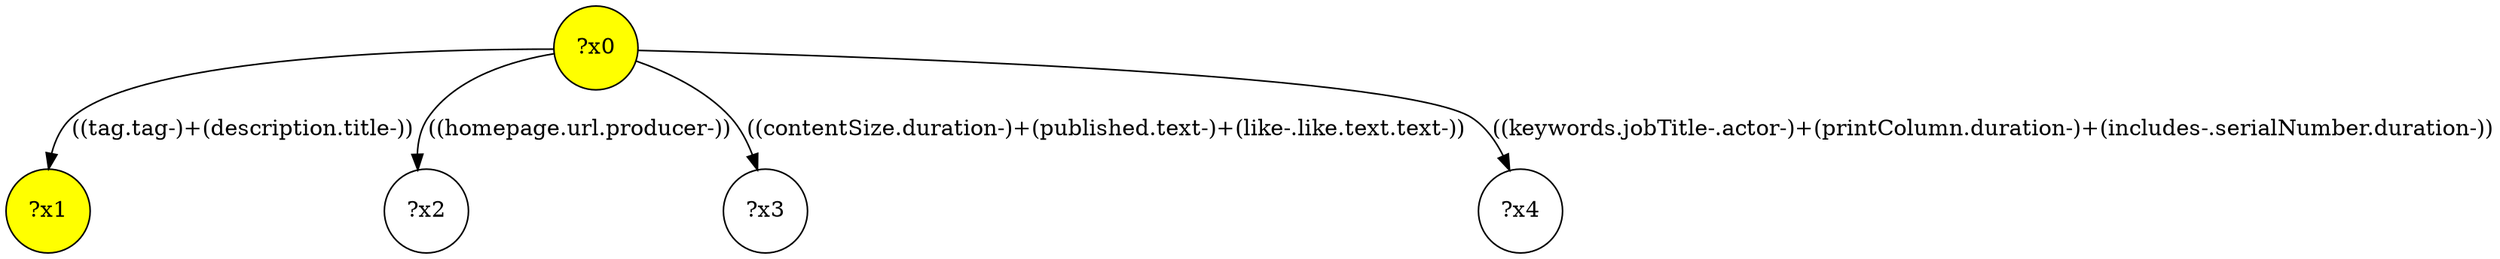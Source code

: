 digraph g {
	x0 [fillcolor="yellow", style="filled," shape=circle, label="?x0"];
	x1 [fillcolor="yellow", style="filled," shape=circle, label="?x1"];
	x0 -> x1 [label="((tag.tag-)+(description.title-))"];
	x2 [shape=circle, label="?x2"];
	x0 -> x2 [label="((homepage.url.producer-))"];
	x3 [shape=circle, label="?x3"];
	x0 -> x3 [label="((contentSize.duration-)+(published.text-)+(like-.like.text.text-))"];
	x4 [shape=circle, label="?x4"];
	x0 -> x4 [label="((keywords.jobTitle-.actor-)+(printColumn.duration-)+(includes-.serialNumber.duration-))"];
}
